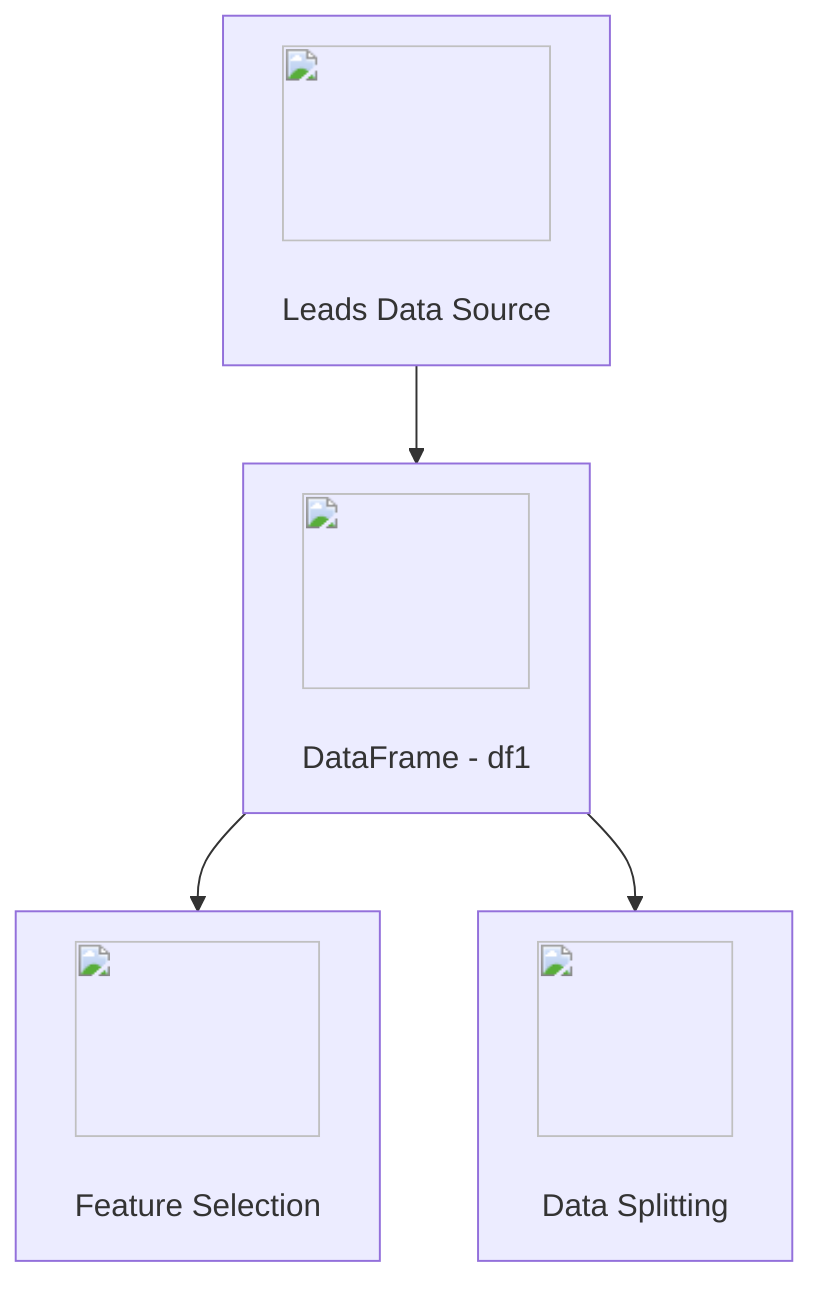 graph TD;
    A1["<img src='icons/file.svg' width=100 height=100/> <br/> Leads Data Source"];
    A2["<img src='icons/table.svg' width=100 height=100/> <br/> DataFrame - df1"];
    A3["<img src='icons/column_split.svg' width=100 height=100/> <br/> Feature Selection"];
    A4["<img src='icons/row_split.svg' width=100 height=100/> <br/> Data Splitting"];

    A1 --> A2;
    A2 --> A3;
    A2 --> A4;
